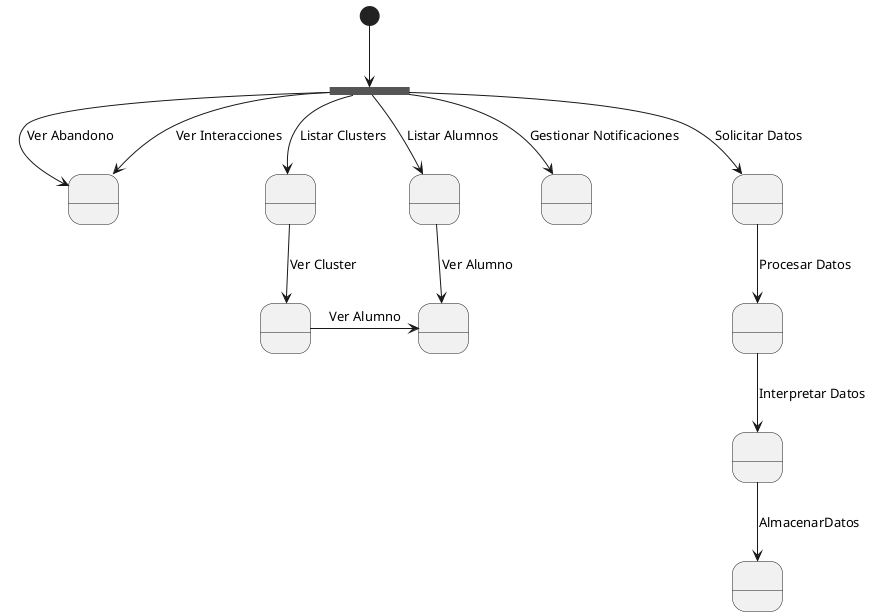 @startuml Contexto 

State fork <<fork>>

state VerEstadisticas as " " <<state>>
state VerAlumno as " " <<state>>
state ListarClusters as " " <<state>>
state ListarAlumnos as " " <<state>>
state VerCluster as " " <<state>>
state GestionarNotificaciones as " " <<state>>
state SoliciatarDatos as " " <<state>>
state ProcesarDatos as " " <<state>>
state InterpretarDatos as " " <<state>>
state AlmacenarDatos as " " <<state>>
[*] -d-> fork
fork --> VerEstadisticas : Ver Abandono
fork --> VerEstadisticas : Ver Interacciones

fork --> ListarAlumnos : Listar Alumnos
ListarAlumnos --> VerAlumno : Ver Alumno

fork --> ListarClusters : Listar Clusters
ListarClusters --> VerCluster : Ver Cluster
VerCluster -> VerAlumno : Ver Alumno
fork --> GestionarNotificaciones : Gestionar Notificaciones
fork --> SoliciatarDatos : Solicitar Datos
SoliciatarDatos --> ProcesarDatos : Procesar Datos
ProcesarDatos --> InterpretarDatos : Interpretar Datos
InterpretarDatos-->AlmacenarDatos : AlmacenarDatos
@enduml
